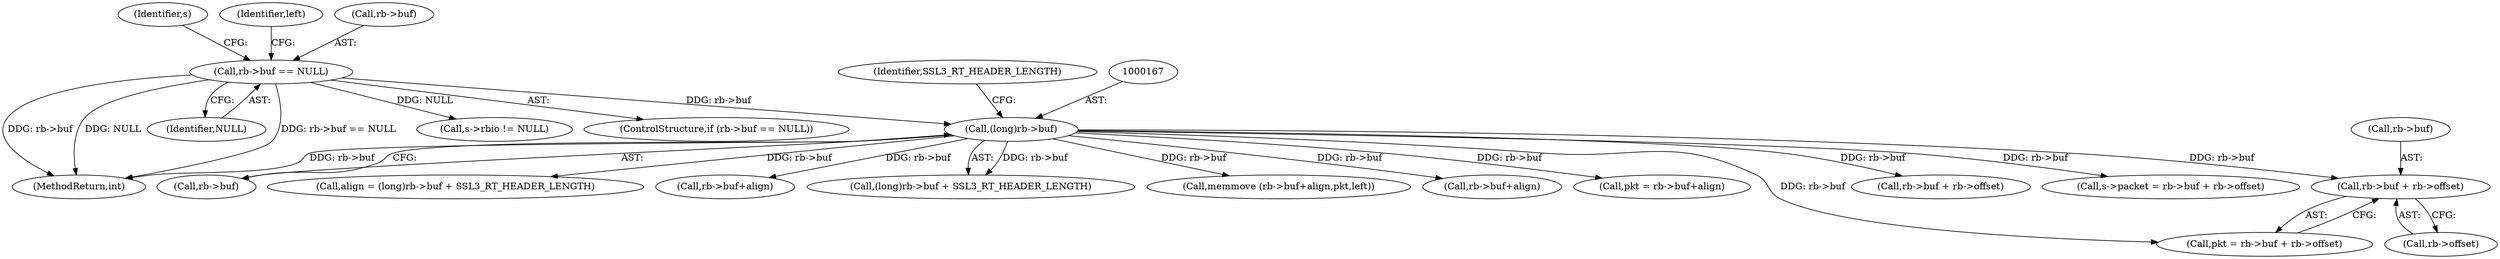 digraph "0_openssl_feba02f3919495e1b960c33ba849e10e77d0785d_0@pointer" {
"1000205" [label="(Call,rb->buf + rb->offset)"];
"1000166" [label="(Call,(long)rb->buf)"];
"1000146" [label="(Call,rb->buf == NULL)"];
"1000145" [label="(ControlStructure,if (rb->buf == NULL))"];
"1000154" [label="(Identifier,s)"];
"1000166" [label="(Call,(long)rb->buf)"];
"1000206" [label="(Call,rb->buf)"];
"1000146" [label="(Call,rb->buf == NULL)"];
"1000203" [label="(Call,pkt = rb->buf + rb->offset)"];
"1000248" [label="(Call,rb->buf + rb->offset)"];
"1000244" [label="(Call,s->packet = rb->buf + rb->offset)"];
"1000168" [label="(Call,rb->buf)"];
"1000150" [label="(Identifier,NULL)"];
"1000163" [label="(Call,align = (long)rb->buf + SSL3_RT_HEADER_LENGTH)"];
"1000171" [label="(Identifier,SSL3_RT_HEADER_LENGTH)"];
"1000232" [label="(Call,rb->buf+align)"];
"1000205" [label="(Call,rb->buf + rb->offset)"];
"1000209" [label="(Call,rb->offset)"];
"1000165" [label="(Call,(long)rb->buf + SSL3_RT_HEADER_LENGTH)"];
"1000231" [label="(Call,memmove (rb->buf+align,pkt,left))"];
"1000159" [label="(Identifier,left)"];
"1000314" [label="(Call,rb->buf+align)"];
"1000512" [label="(MethodReturn,int)"];
"1000410" [label="(Call,s->rbio != NULL)"];
"1000312" [label="(Call,pkt = rb->buf+align)"];
"1000147" [label="(Call,rb->buf)"];
"1000205" -> "1000203"  [label="AST: "];
"1000205" -> "1000209"  [label="CFG: "];
"1000206" -> "1000205"  [label="AST: "];
"1000209" -> "1000205"  [label="AST: "];
"1000203" -> "1000205"  [label="CFG: "];
"1000166" -> "1000205"  [label="DDG: rb->buf"];
"1000166" -> "1000165"  [label="AST: "];
"1000166" -> "1000168"  [label="CFG: "];
"1000167" -> "1000166"  [label="AST: "];
"1000168" -> "1000166"  [label="AST: "];
"1000171" -> "1000166"  [label="CFG: "];
"1000166" -> "1000512"  [label="DDG: rb->buf"];
"1000166" -> "1000163"  [label="DDG: rb->buf"];
"1000166" -> "1000165"  [label="DDG: rb->buf"];
"1000146" -> "1000166"  [label="DDG: rb->buf"];
"1000166" -> "1000203"  [label="DDG: rb->buf"];
"1000166" -> "1000231"  [label="DDG: rb->buf"];
"1000166" -> "1000232"  [label="DDG: rb->buf"];
"1000166" -> "1000244"  [label="DDG: rb->buf"];
"1000166" -> "1000248"  [label="DDG: rb->buf"];
"1000166" -> "1000312"  [label="DDG: rb->buf"];
"1000166" -> "1000314"  [label="DDG: rb->buf"];
"1000146" -> "1000145"  [label="AST: "];
"1000146" -> "1000150"  [label="CFG: "];
"1000147" -> "1000146"  [label="AST: "];
"1000150" -> "1000146"  [label="AST: "];
"1000154" -> "1000146"  [label="CFG: "];
"1000159" -> "1000146"  [label="CFG: "];
"1000146" -> "1000512"  [label="DDG: NULL"];
"1000146" -> "1000512"  [label="DDG: rb->buf == NULL"];
"1000146" -> "1000512"  [label="DDG: rb->buf"];
"1000146" -> "1000410"  [label="DDG: NULL"];
}
